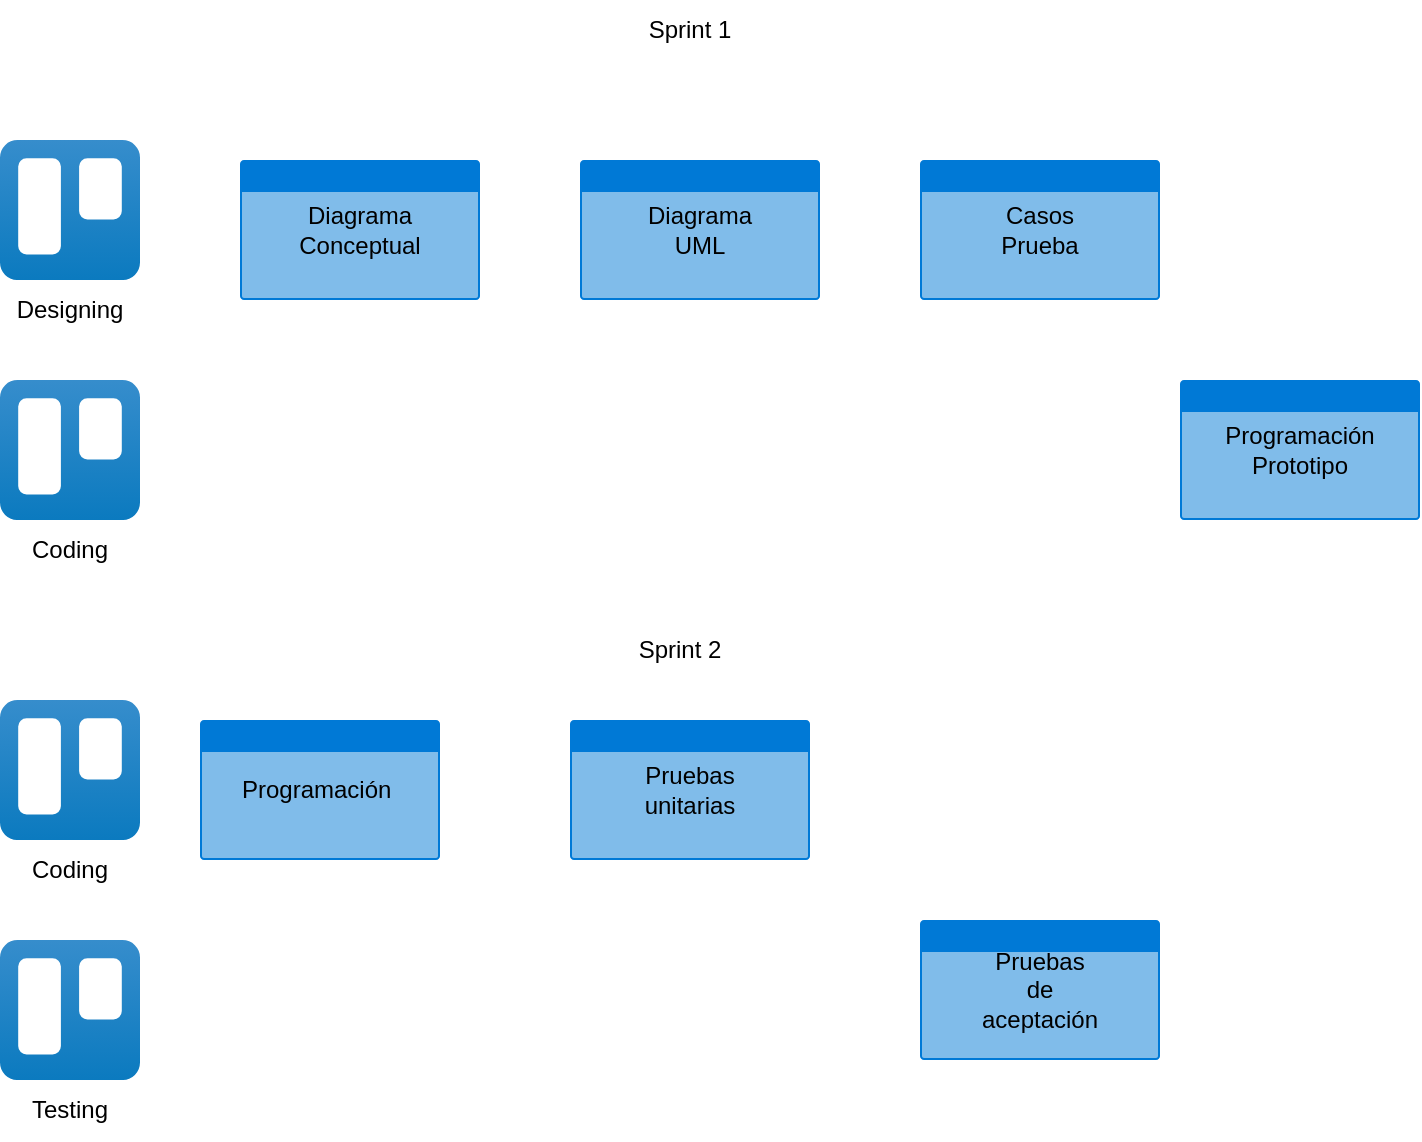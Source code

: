 <mxfile>
    <diagram id="vrU-LEbFQsbC8KEXVbcU" name="Page-1">
        <mxGraphModel dx="986" dy="568" grid="1" gridSize="10" guides="1" tooltips="1" connect="1" arrows="1" fold="1" page="1" pageScale="1" pageWidth="850" pageHeight="1100" math="0" shadow="0">
            <root>
                <mxCell id="0"/>
                <mxCell id="1" parent="0"/>
                <mxCell id="5" value="Sprint 1" style="text;html=1;strokeColor=none;fillColor=none;align=center;verticalAlign=middle;whiteSpace=wrap;rounded=0;" vertex="1" parent="1">
                    <mxGeometry x="425" y="40" width="60" height="30" as="geometry"/>
                </mxCell>
                <mxCell id="6" value="Designing" style="text;html=1;strokeColor=none;fillColor=none;align=center;verticalAlign=middle;whiteSpace=wrap;rounded=0;" vertex="1" parent="1">
                    <mxGeometry x="115" y="180" width="60" height="30" as="geometry"/>
                </mxCell>
                <mxCell id="7" value="" style="image;image=img/lib/atlassian/Trello_Logo.svg;" vertex="1" parent="1">
                    <mxGeometry x="110" y="110" width="70" height="70" as="geometry"/>
                </mxCell>
                <mxCell id="8" value="Coding" style="text;html=1;strokeColor=none;fillColor=none;align=center;verticalAlign=middle;whiteSpace=wrap;rounded=0;" vertex="1" parent="1">
                    <mxGeometry x="115" y="300" width="60" height="30" as="geometry"/>
                </mxCell>
                <mxCell id="9" value="" style="image;image=img/lib/atlassian/Trello_Logo.svg;" vertex="1" parent="1">
                    <mxGeometry x="110" y="230" width="70" height="70" as="geometry"/>
                </mxCell>
                <mxCell id="13" value="" style="html=1;strokeColor=none;fillColor=#0079D6;labelPosition=center;verticalLabelPosition=middle;verticalAlign=top;align=center;fontSize=12;outlineConnect=0;spacingTop=-6;fontColor=#FFFFFF;sketch=0;shape=mxgraph.sitemap.page;" vertex="1" parent="1">
                    <mxGeometry x="230" y="120" width="120" height="70" as="geometry"/>
                </mxCell>
                <mxCell id="14" value="Diagrama Conceptual" style="text;html=1;strokeColor=none;fillColor=none;align=center;verticalAlign=middle;whiteSpace=wrap;rounded=0;" vertex="1" parent="1">
                    <mxGeometry x="260" y="140" width="60" height="30" as="geometry"/>
                </mxCell>
                <mxCell id="15" value="" style="html=1;strokeColor=none;fillColor=#0079D6;labelPosition=center;verticalLabelPosition=middle;verticalAlign=top;align=center;fontSize=12;outlineConnect=0;spacingTop=-6;fontColor=#FFFFFF;sketch=0;shape=mxgraph.sitemap.page;" vertex="1" parent="1">
                    <mxGeometry x="400" y="120" width="120" height="70" as="geometry"/>
                </mxCell>
                <mxCell id="16" value="Diagrama UML" style="text;html=1;strokeColor=none;fillColor=none;align=center;verticalAlign=middle;whiteSpace=wrap;rounded=0;" vertex="1" parent="1">
                    <mxGeometry x="430" y="140" width="60" height="30" as="geometry"/>
                </mxCell>
                <mxCell id="17" value="" style="html=1;strokeColor=none;fillColor=#0079D6;labelPosition=center;verticalLabelPosition=middle;verticalAlign=top;align=center;fontSize=12;outlineConnect=0;spacingTop=-6;fontColor=#FFFFFF;sketch=0;shape=mxgraph.sitemap.page;" vertex="1" parent="1">
                    <mxGeometry x="570" y="120" width="120" height="70" as="geometry"/>
                </mxCell>
                <mxCell id="18" value="Casos Prueba" style="text;html=1;strokeColor=none;fillColor=none;align=center;verticalAlign=middle;whiteSpace=wrap;rounded=0;" vertex="1" parent="1">
                    <mxGeometry x="600" y="140" width="60" height="30" as="geometry"/>
                </mxCell>
                <mxCell id="19" value="" style="html=1;strokeColor=none;fillColor=#0079D6;labelPosition=center;verticalLabelPosition=middle;verticalAlign=top;align=center;fontSize=12;outlineConnect=0;spacingTop=-6;fontColor=#FFFFFF;sketch=0;shape=mxgraph.sitemap.page;" vertex="1" parent="1">
                    <mxGeometry x="700" y="230" width="120" height="70" as="geometry"/>
                </mxCell>
                <mxCell id="20" value="Programación Prototipo" style="text;html=1;strokeColor=none;fillColor=none;align=center;verticalAlign=middle;whiteSpace=wrap;rounded=0;" vertex="1" parent="1">
                    <mxGeometry x="730" y="250" width="60" height="30" as="geometry"/>
                </mxCell>
                <mxCell id="21" value="Sprint 2" style="text;html=1;strokeColor=none;fillColor=none;align=center;verticalAlign=middle;whiteSpace=wrap;rounded=0;" vertex="1" parent="1">
                    <mxGeometry x="420" y="350" width="60" height="30" as="geometry"/>
                </mxCell>
                <mxCell id="22" value="" style="image;image=img/lib/atlassian/Trello_Logo.svg;" vertex="1" parent="1">
                    <mxGeometry x="110" y="390" width="70" height="70" as="geometry"/>
                </mxCell>
                <mxCell id="23" value="Coding" style="text;html=1;strokeColor=none;fillColor=none;align=center;verticalAlign=middle;whiteSpace=wrap;rounded=0;" vertex="1" parent="1">
                    <mxGeometry x="115" y="460" width="60" height="30" as="geometry"/>
                </mxCell>
                <mxCell id="25" value="" style="image;image=img/lib/atlassian/Trello_Logo.svg;" vertex="1" parent="1">
                    <mxGeometry x="110" y="510" width="70" height="70" as="geometry"/>
                </mxCell>
                <mxCell id="27" value="Testing" style="text;html=1;strokeColor=none;fillColor=none;align=center;verticalAlign=middle;whiteSpace=wrap;rounded=0;" vertex="1" parent="1">
                    <mxGeometry x="115" y="580" width="60" height="30" as="geometry"/>
                </mxCell>
                <mxCell id="28" value="" style="html=1;strokeColor=none;fillColor=#0079D6;labelPosition=center;verticalLabelPosition=middle;verticalAlign=top;align=center;fontSize=12;outlineConnect=0;spacingTop=-6;fontColor=#FFFFFF;sketch=0;shape=mxgraph.sitemap.page;" vertex="1" parent="1">
                    <mxGeometry x="210" y="400" width="120" height="70" as="geometry"/>
                </mxCell>
                <mxCell id="29" value="Programación&amp;nbsp;" style="text;html=1;strokeColor=none;fillColor=none;align=center;verticalAlign=middle;whiteSpace=wrap;rounded=0;" vertex="1" parent="1">
                    <mxGeometry x="240" y="420" width="60" height="30" as="geometry"/>
                </mxCell>
                <mxCell id="30" value="" style="html=1;strokeColor=none;fillColor=#0079D6;labelPosition=center;verticalLabelPosition=middle;verticalAlign=top;align=center;fontSize=12;outlineConnect=0;spacingTop=-6;fontColor=#FFFFFF;sketch=0;shape=mxgraph.sitemap.page;" vertex="1" parent="1">
                    <mxGeometry x="395" y="400" width="120" height="70" as="geometry"/>
                </mxCell>
                <mxCell id="31" value="Pruebas unitarias" style="text;html=1;strokeColor=none;fillColor=none;align=center;verticalAlign=middle;whiteSpace=wrap;rounded=0;" vertex="1" parent="1">
                    <mxGeometry x="425" y="420" width="60" height="30" as="geometry"/>
                </mxCell>
                <mxCell id="32" value="" style="html=1;strokeColor=none;fillColor=#0079D6;labelPosition=center;verticalLabelPosition=middle;verticalAlign=top;align=center;fontSize=12;outlineConnect=0;spacingTop=-6;fontColor=#FFFFFF;sketch=0;shape=mxgraph.sitemap.page;" vertex="1" parent="1">
                    <mxGeometry x="570" y="500" width="120" height="70" as="geometry"/>
                </mxCell>
                <mxCell id="33" value="Pruebas de aceptación" style="text;html=1;strokeColor=none;fillColor=none;align=center;verticalAlign=middle;whiteSpace=wrap;rounded=0;" vertex="1" parent="1">
                    <mxGeometry x="600" y="520" width="60" height="30" as="geometry"/>
                </mxCell>
            </root>
        </mxGraphModel>
    </diagram>
</mxfile>